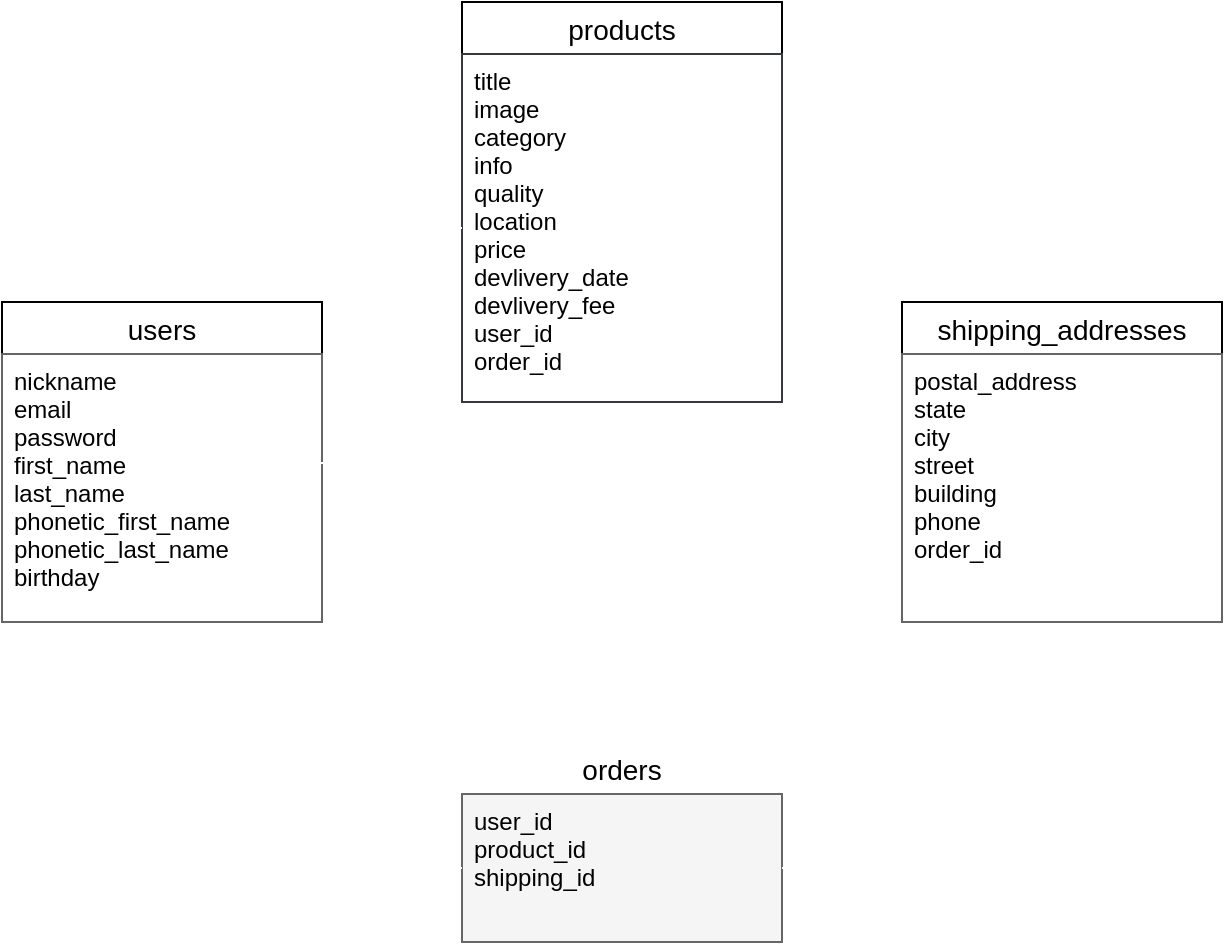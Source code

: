 <mxfile>
    <diagram id="-AVILHCz92aJci8Co4PX" name="ページ1">
        <mxGraphModel dx="662" dy="492" grid="1" gridSize="10" guides="1" tooltips="1" connect="1" arrows="1" fold="1" page="1" pageScale="1" pageWidth="850" pageHeight="1100" math="0" shadow="0">
            <root>
                <mxCell id="0"/>
                <mxCell id="1" parent="0"/>
                <mxCell id="86" style="edgeStyle=orthogonalEdgeStyle;rounded=0;orthogonalLoop=1;jettySize=auto;html=1;endArrow=ERmany;endFill=0;strokeColor=#FFFFFF;" edge="1" parent="1" source="2" target="24">
                    <mxGeometry relative="1" as="geometry"/>
                </mxCell>
                <mxCell id="93" style="edgeStyle=orthogonalEdgeStyle;rounded=0;orthogonalLoop=1;jettySize=auto;html=1;endArrow=ERone;endFill=0;" edge="1" parent="1">
                    <mxGeometry relative="1" as="geometry">
                        <mxPoint x="120" y="300" as="targetPoint"/>
                        <mxPoint x="120" y="300" as="sourcePoint"/>
                    </mxGeometry>
                </mxCell>
                <mxCell id="104" style="edgeStyle=orthogonalEdgeStyle;rounded=0;orthogonalLoop=1;jettySize=auto;html=1;endArrow=ERmany;endFill=0;strokeColor=#FFFFFF;" edge="1" parent="1" source="2" target="90">
                    <mxGeometry relative="1" as="geometry">
                        <Array as="points">
                            <mxPoint x="210" y="360"/>
                            <mxPoint x="210" y="243"/>
                        </Array>
                    </mxGeometry>
                </mxCell>
                <mxCell id="2" value="users" style="swimlane;fontStyle=0;childLayout=stackLayout;horizontal=1;startSize=26;horizontalStack=0;resizeParent=1;resizeParentMax=0;resizeLast=0;collapsible=1;marginBottom=0;align=center;fontSize=14;" vertex="1" parent="1">
                    <mxGeometry x="20" y="280" width="160" height="160" as="geometry">
                        <mxRectangle x="20" y="280" width="70" height="26" as="alternateBounds"/>
                    </mxGeometry>
                </mxCell>
                <mxCell id="3" value="nickname&#10;email&#10;password&#10;first_name&#10;last_name&#10;phonetic_first_name&#10;phonetic_last_name&#10;birthday&#10;" style="text;spacingLeft=4;spacingRight=4;overflow=hidden;rotatable=0;points=[[0,0.5],[1,0.5]];portConstraint=eastwest;fontSize=12;strokeColor=#666666;fillColor=#FFFFFF;fontColor=#000000;" vertex="1" parent="2">
                    <mxGeometry y="26" width="160" height="134" as="geometry"/>
                </mxCell>
                <mxCell id="107" style="edgeStyle=orthogonalEdgeStyle;rounded=0;orthogonalLoop=1;jettySize=auto;html=1;entryX=0.5;entryY=1;entryDx=0;entryDy=0;entryPerimeter=0;endArrow=ERone;endFill=0;strokeColor=#FFFFFF;" edge="1" parent="1" source="23" target="90">
                    <mxGeometry relative="1" as="geometry">
                        <Array as="points">
                            <mxPoint x="330" y="360"/>
                            <mxPoint x="330" y="360"/>
                        </Array>
                    </mxGeometry>
                </mxCell>
                <mxCell id="23" value="orders" style="swimlane;fontStyle=0;childLayout=stackLayout;horizontal=1;startSize=26;horizontalStack=0;resizeParent=1;resizeParentMax=0;resizeLast=0;collapsible=1;marginBottom=0;align=center;fontSize=14;strokeColor=#FFFFFF;" vertex="1" parent="1">
                    <mxGeometry x="250" y="500" width="160" height="100" as="geometry"/>
                </mxCell>
                <mxCell id="24" value="user_id&#10;product_id&#10;shipping_id&#10;" style="text;strokeColor=#666666;fillColor=#f5f5f5;spacingLeft=4;spacingRight=4;overflow=hidden;rotatable=0;points=[[0,0.5],[1,0.5]];portConstraint=eastwest;fontSize=12;fontColor=#000000;" vertex="1" parent="23">
                    <mxGeometry y="26" width="160" height="74" as="geometry"/>
                </mxCell>
                <mxCell id="110" style="edgeStyle=orthogonalEdgeStyle;rounded=0;orthogonalLoop=1;jettySize=auto;html=1;entryX=1;entryY=0.5;entryDx=0;entryDy=0;endArrow=ERone;endFill=0;strokeColor=#FFFFFF;fontColor=#000000;" edge="1" parent="1" source="27" target="24">
                    <mxGeometry relative="1" as="geometry"/>
                </mxCell>
                <mxCell id="27" value="shipping_addresses" style="swimlane;fontStyle=0;childLayout=stackLayout;horizontal=1;startSize=26;horizontalStack=0;resizeParent=1;resizeParentMax=0;resizeLast=0;collapsible=1;marginBottom=0;align=center;fontSize=14;" vertex="1" parent="1">
                    <mxGeometry x="470" y="280" width="160" height="160" as="geometry"/>
                </mxCell>
                <mxCell id="28" value="postal_address&#10;state&#10;city&#10;street&#10;building&#10;phone&#10;order_id" style="text;strokeColor=#666666;spacingLeft=4;spacingRight=4;overflow=hidden;rotatable=0;points=[[0,0.5],[1,0.5]];portConstraint=eastwest;fontSize=12;fillColor=#FFFFFF;fontColor=#000000;" vertex="1" parent="27">
                    <mxGeometry y="26" width="160" height="134" as="geometry"/>
                </mxCell>
                <mxCell id="106" style="edgeStyle=orthogonalEdgeStyle;rounded=0;orthogonalLoop=1;jettySize=auto;html=1;entryX=0.5;entryY=0;entryDx=0;entryDy=0;endArrow=ERone;endFill=0;strokeColor=#FFFFFF;" edge="1" parent="1" source="89" target="23">
                    <mxGeometry relative="1" as="geometry">
                        <Array as="points">
                            <mxPoint x="330" y="350"/>
                            <mxPoint x="330" y="350"/>
                        </Array>
                    </mxGeometry>
                </mxCell>
                <mxCell id="89" value="products" style="swimlane;fontStyle=0;childLayout=stackLayout;horizontal=1;startSize=26;horizontalStack=0;resizeParent=1;resizeParentMax=0;resizeLast=0;collapsible=1;marginBottom=0;align=center;fontSize=14;" vertex="1" parent="1">
                    <mxGeometry x="250" y="130" width="160" height="200" as="geometry"/>
                </mxCell>
                <mxCell id="90" value="title&#10;image&#10;category&#10;info&#10;quality&#10;location&#10;price&#10;devlivery_date&#10;devlivery_fee&#10;user_id&#10;order_id&#10;" style="text;strokeColor=#36393d;spacingLeft=4;spacingRight=4;overflow=hidden;rotatable=0;points=[[0,0.5],[1,0.5]];portConstraint=eastwest;fontSize=12;fillColor=#FFFFFF;fontColor=#000000;" vertex="1" parent="89">
                    <mxGeometry y="26" width="160" height="174" as="geometry"/>
                </mxCell>
                <mxCell id="102" style="edgeStyle=orthogonalEdgeStyle;rounded=0;orthogonalLoop=1;jettySize=auto;html=1;endArrow=ERone;endFill=0;strokeColor=#FFFFFF;" edge="1" parent="1" source="24">
                    <mxGeometry relative="1" as="geometry">
                        <mxPoint x="100" y="450" as="targetPoint"/>
                        <Array as="points">
                            <mxPoint x="100" y="563"/>
                        </Array>
                    </mxGeometry>
                </mxCell>
                <mxCell id="105" style="edgeStyle=orthogonalEdgeStyle;rounded=0;orthogonalLoop=1;jettySize=auto;html=1;entryX=0.996;entryY=0.407;entryDx=0;entryDy=0;entryPerimeter=0;endArrow=ERone;endFill=0;strokeColor=#FFFFFF;" edge="1" parent="1" source="90" target="3">
                    <mxGeometry relative="1" as="geometry">
                        <Array as="points">
                            <mxPoint x="210" y="243"/>
                            <mxPoint x="210" y="361"/>
                        </Array>
                    </mxGeometry>
                </mxCell>
                <mxCell id="108" style="edgeStyle=orthogonalEdgeStyle;rounded=0;orthogonalLoop=1;jettySize=auto;html=1;endArrow=ERone;endFill=0;strokeColor=#FFFFFF;" edge="1" parent="1" source="24">
                    <mxGeometry relative="1" as="geometry">
                        <mxPoint x="550" y="450" as="targetPoint"/>
                        <Array as="points">
                            <mxPoint x="550" y="563"/>
                        </Array>
                    </mxGeometry>
                </mxCell>
            </root>
        </mxGraphModel>
    </diagram>
</mxfile>